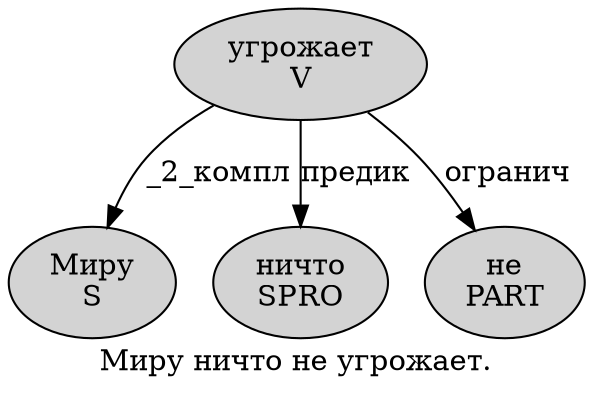 digraph SENTENCE_1171 {
	graph [label="Миру ничто не угрожает."]
	node [style=filled]
		0 [label="Миру
S" color="" fillcolor=lightgray penwidth=1 shape=ellipse]
		1 [label="ничто
SPRO" color="" fillcolor=lightgray penwidth=1 shape=ellipse]
		2 [label="не
PART" color="" fillcolor=lightgray penwidth=1 shape=ellipse]
		3 [label="угрожает
V" color="" fillcolor=lightgray penwidth=1 shape=ellipse]
			3 -> 0 [label="_2_компл"]
			3 -> 1 [label="предик"]
			3 -> 2 [label="огранич"]
}